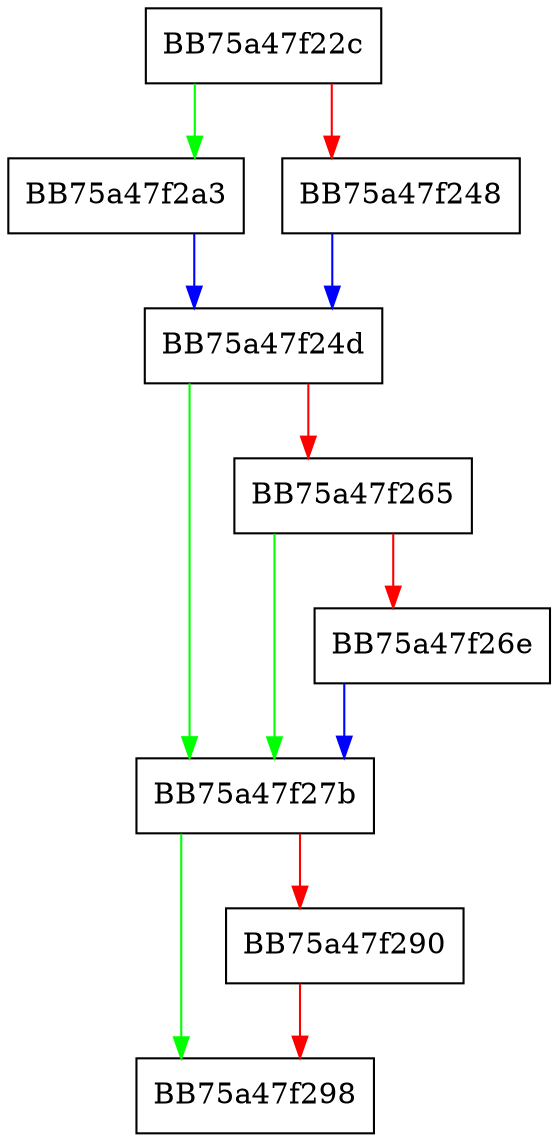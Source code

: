 digraph rehash {
  node [shape="box"];
  graph [splines=ortho];
  BB75a47f22c -> BB75a47f2a3 [color="green"];
  BB75a47f22c -> BB75a47f248 [color="red"];
  BB75a47f248 -> BB75a47f24d [color="blue"];
  BB75a47f24d -> BB75a47f27b [color="green"];
  BB75a47f24d -> BB75a47f265 [color="red"];
  BB75a47f265 -> BB75a47f27b [color="green"];
  BB75a47f265 -> BB75a47f26e [color="red"];
  BB75a47f26e -> BB75a47f27b [color="blue"];
  BB75a47f27b -> BB75a47f298 [color="green"];
  BB75a47f27b -> BB75a47f290 [color="red"];
  BB75a47f290 -> BB75a47f298 [color="red"];
  BB75a47f2a3 -> BB75a47f24d [color="blue"];
}